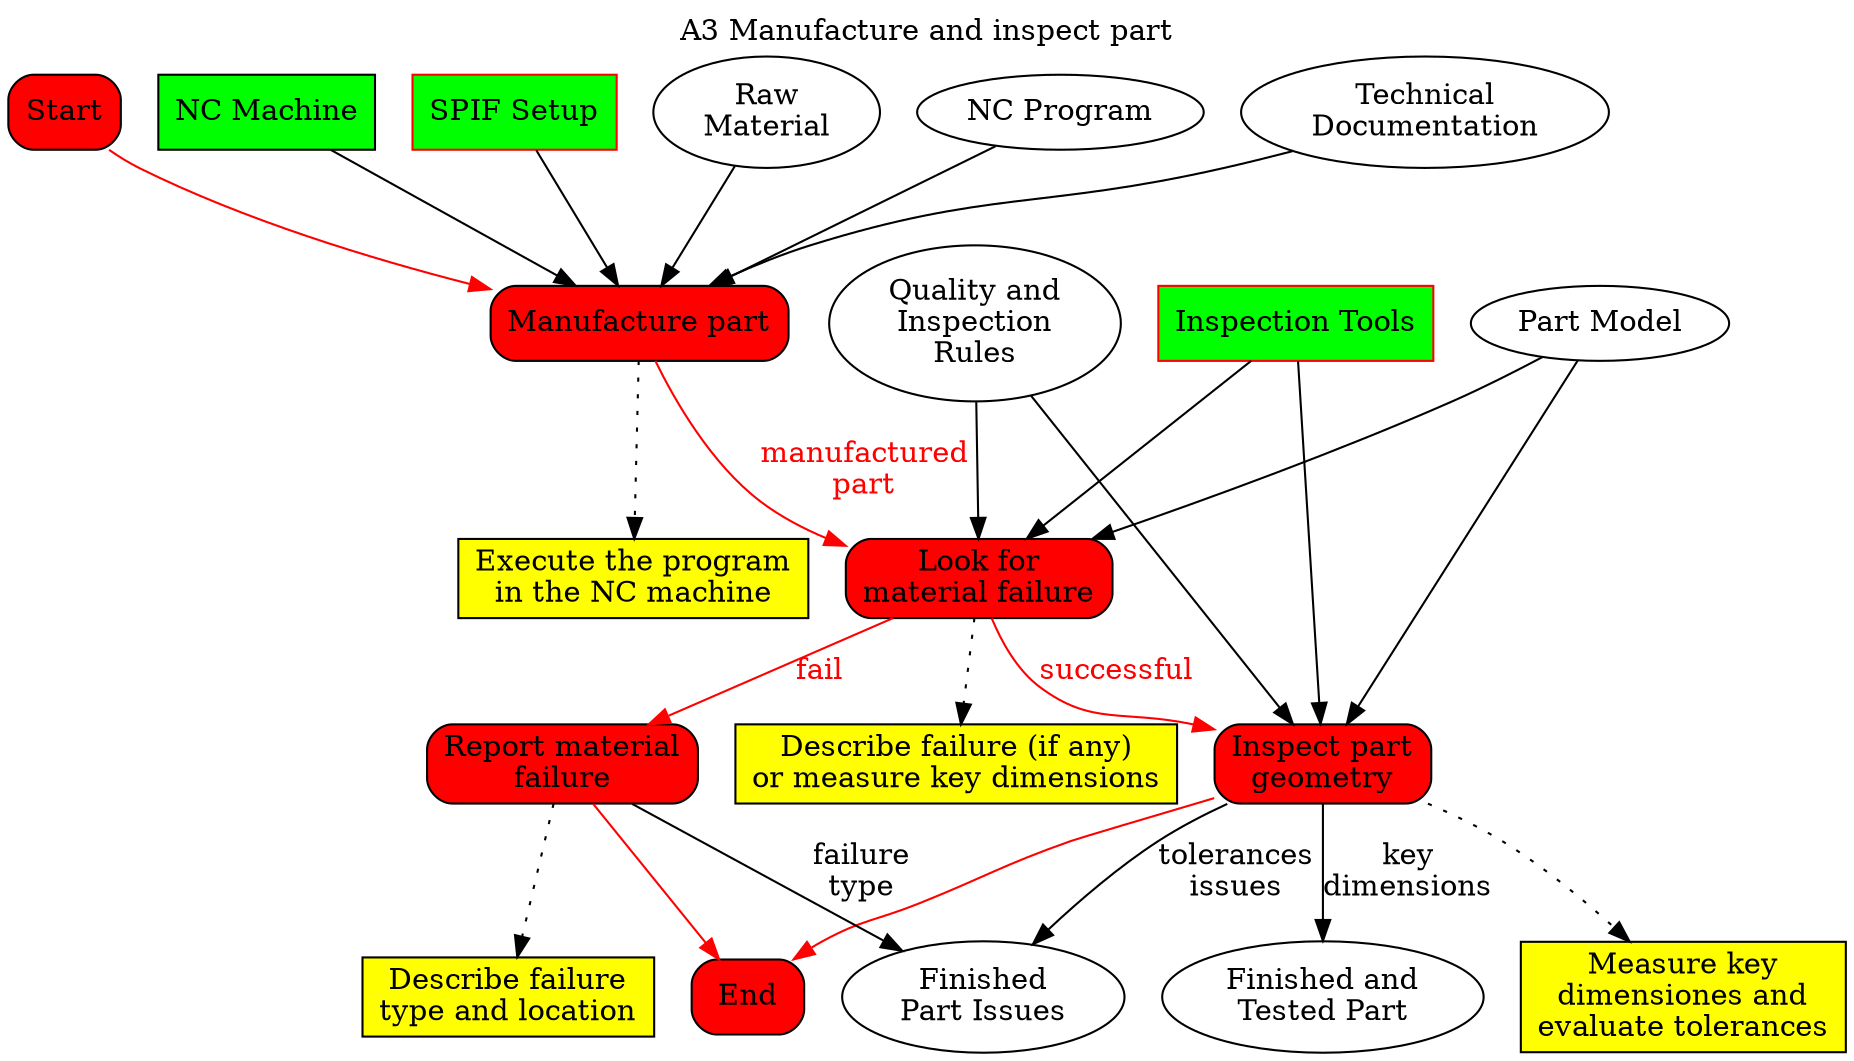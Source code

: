 digraph behaviourmodel {


# activity title
labelloc="t"
label="A3 Manufacture and inspect part"

# task definition
node [shape=box, style="filled, rounded", fillcolor=red, color=black]
Start
t1 [label="Manufacture part"]
t2 [label="Look for\nmaterial failure"]
t3 [label="Inspect part\ngeometry"]
t4 [label="Report material\nfailure"]
End

# mechanisms
node [shape=box, style=filled, fillcolor=green, color=black]
machine [label="NC Machine"]
#punch [label="Forming Tool"]
#tools [label="Tools"]

# CHANGE IN SCOPE MODEL
setup [label="SPIF Setup", color=red] # instead of punch and tools
#setup -> {punch tools} [dir=backwards]
i_tools [label="Inspection Tools", color=red]

# rules
node [shape=box, style=filled, fillcolor=yellow, color=black]
r1 [label="Execute the program\nin the NC machine"]
r2 [label="Describe failure (if any)\nor measure key dimensions"]
r3 [label="Measure key\ndimensiones and\nevaluate tolerances"]
r4 [label="Describe failure\ntype and location"]

# task sequence
edge [dir=forward, color=red, fontcolor=red, style=solid]
Start -> t1
t1 -> t2 [label="manufactured\npart"]
t2 -> t3 [label="successful"]
t2 -> t4 [label="fail"]
{t3 t4} -> End

# attaching mechanisms
edge [dir=forward, color=black]
{machine setup} -> t1
i_tools -> {t2 t3}


# attaching rules
edge [dir=forward, color=black, fontcolor=black, style=dotted]
t1 -> r1
t2 -> r2
t3 -> r3
t4 -> r4


# input and output definition
node [shape=ellipse, style=filled, fillcolor=white, color=black]
raw [label="Raw\nMaterial"]
program [label="NC Program"]
docum [label="Technical\nDocumentation"]
model [label="Part Model"]
rules [label="Quality and\nInspection\nRules"]
issues [label="Finished\nPart Issues"]
part [label="Finished and\nTested Part"]

# attaching inputs and outputs
edge [dir=forward, color=black, style=solid]
raw -> t1
program -> t1
docum -> t1
model -> {t2 t3}
rules -> {t2 t3}
t3 -> part [label="key\ndimensions"]
t3 -> issues [label="tolerances\nissues"]
t4 -> issues [label="failure\ntype"]
}

